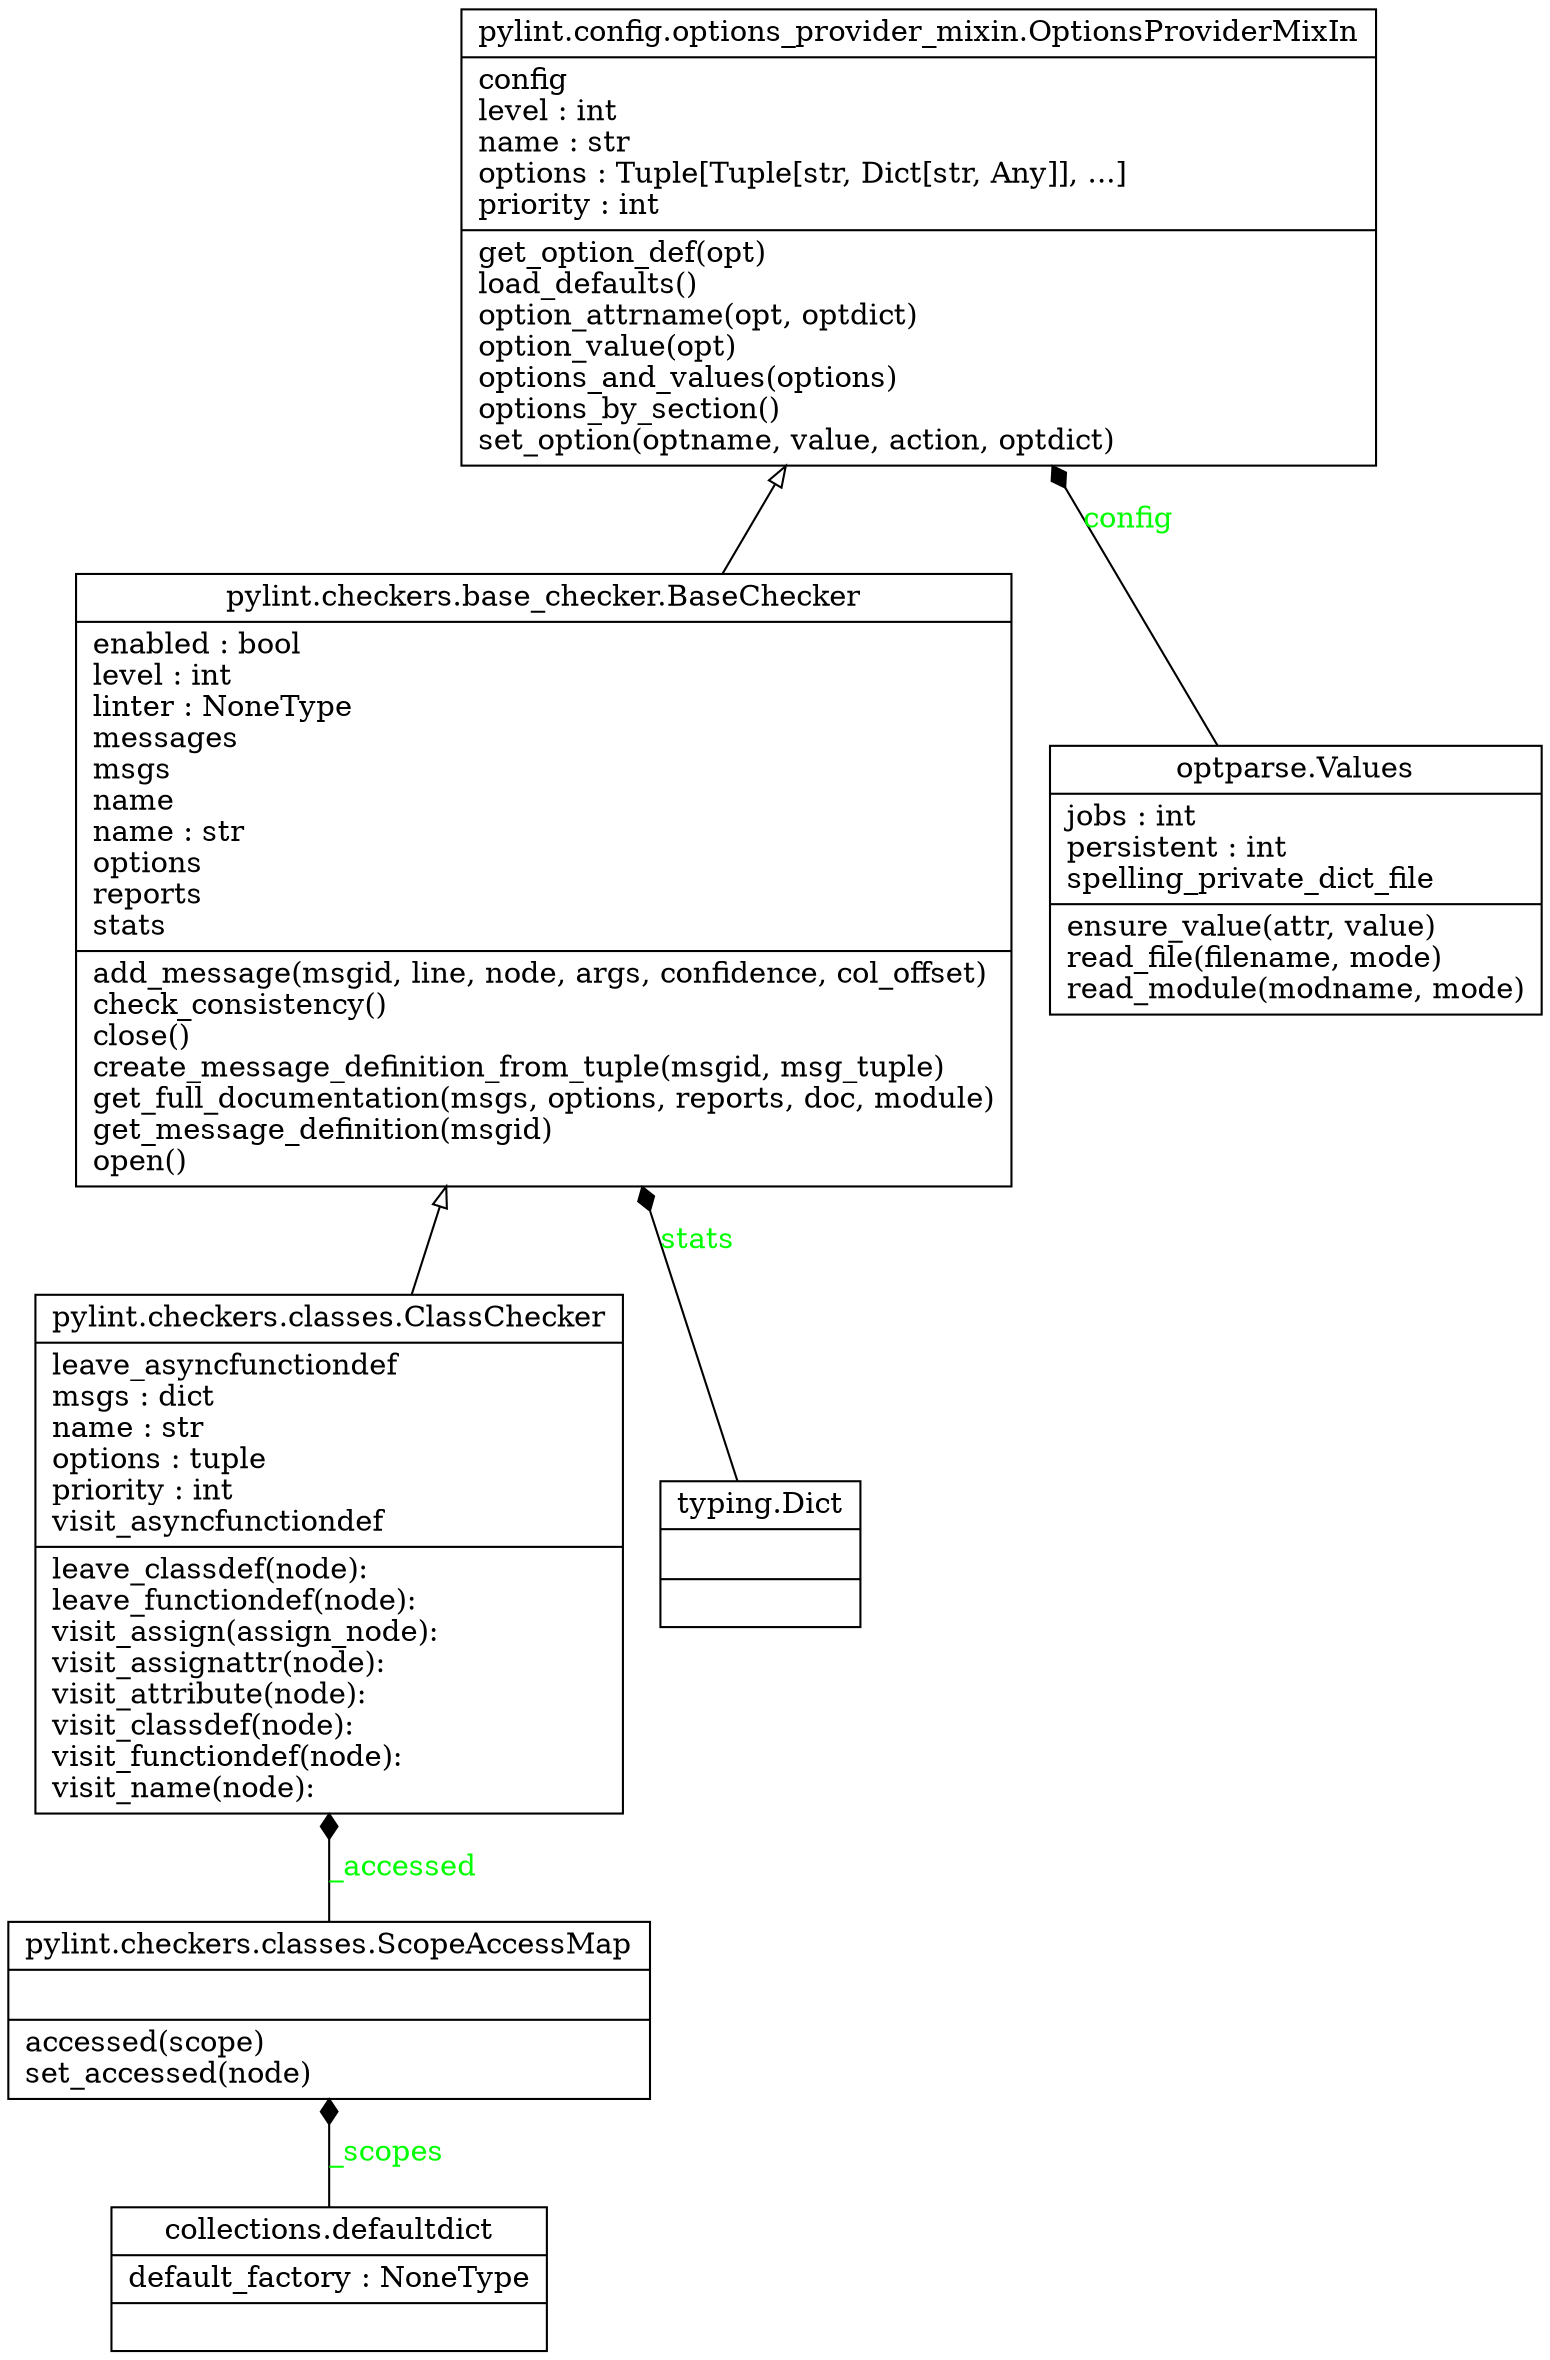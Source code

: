 digraph "pylint.checkers.classes.ClassChecker" {
rankdir=BT
charset="utf-8"
"collections.defaultdict" [color="black", fontcolor="black", label="{collections.defaultdict|default_factory : NoneType\l|}", shape="record", style="solid"];
"optparse.Values" [color="black", fontcolor="black", label="{optparse.Values|jobs : int\lpersistent : int\lspelling_private_dict_file\l|ensure_value(attr, value)\lread_file(filename, mode)\lread_module(modname, mode)\l}", shape="record", style="solid"];
"pylint.checkers.base_checker.BaseChecker" [color="black", fontcolor="black", label="{pylint.checkers.base_checker.BaseChecker|enabled : bool\llevel : int\llinter : NoneType\lmessages\lmsgs\lname\lname : str\loptions\lreports\lstats\l|add_message(msgid, line, node, args, confidence, col_offset)\lcheck_consistency()\lclose()\lcreate_message_definition_from_tuple(msgid, msg_tuple)\lget_full_documentation(msgs, options, reports, doc, module)\lget_message_definition(msgid)\lopen()\l}", shape="record", style="solid"];
"pylint.checkers.classes.ClassChecker" [color="black", fontcolor="black", label="{pylint.checkers.classes.ClassChecker|leave_asyncfunctiondef\lmsgs : dict\lname : str\loptions : tuple\lpriority : int\lvisit_asyncfunctiondef\l|leave_classdef(node): \lleave_functiondef(node): \lvisit_assign(assign_node): \lvisit_assignattr(node): \lvisit_attribute(node): \lvisit_classdef(node): \lvisit_functiondef(node): \lvisit_name(node): \l}", shape="record", style="solid"];
"pylint.checkers.classes.ScopeAccessMap" [color="black", fontcolor="black", label="{pylint.checkers.classes.ScopeAccessMap|\l|accessed(scope)\lset_accessed(node)\l}", shape="record", style="solid"];
"pylint.config.options_provider_mixin.OptionsProviderMixIn" [color="black", fontcolor="black", label="{pylint.config.options_provider_mixin.OptionsProviderMixIn|config\llevel : int\lname : str\loptions : Tuple[Tuple[str, Dict[str, Any]], ...]\lpriority : int\l|get_option_def(opt)\lload_defaults()\loption_attrname(opt, optdict)\loption_value(opt)\loptions_and_values(options)\loptions_by_section()\lset_option(optname, value, action, optdict)\l}", shape="record", style="solid"];
"typing.Dict" [color="black", fontcolor="black", label="{typing.Dict|\l|}", shape="record", style="solid"];
"pylint.checkers.base_checker.BaseChecker" -> "pylint.config.options_provider_mixin.OptionsProviderMixIn" [arrowhead="empty", arrowtail="none"];
"pylint.checkers.classes.ClassChecker" -> "pylint.checkers.base_checker.BaseChecker" [arrowhead="empty", arrowtail="none"];
"collections.defaultdict" -> "pylint.checkers.classes.ScopeAccessMap" [arrowhead="diamond", arrowtail="none", fontcolor="green", label="_scopes", style="solid"];
"optparse.Values" -> "pylint.config.options_provider_mixin.OptionsProviderMixIn" [arrowhead="diamond", arrowtail="none", fontcolor="green", label="config", style="solid"];
"pylint.checkers.classes.ScopeAccessMap" -> "pylint.checkers.classes.ClassChecker" [arrowhead="diamond", arrowtail="none", fontcolor="green", label="_accessed", style="solid"];
"typing.Dict" -> "pylint.checkers.base_checker.BaseChecker" [arrowhead="diamond", arrowtail="none", fontcolor="green", label="stats", style="solid"];
}
